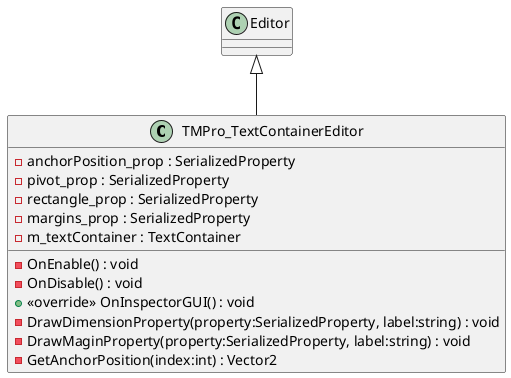 @startuml
class TMPro_TextContainerEditor {
    - anchorPosition_prop : SerializedProperty
    - pivot_prop : SerializedProperty
    - rectangle_prop : SerializedProperty
    - margins_prop : SerializedProperty
    - m_textContainer : TextContainer
    - OnEnable() : void
    - OnDisable() : void
    + <<override>> OnInspectorGUI() : void
    - DrawDimensionProperty(property:SerializedProperty, label:string) : void
    - DrawMaginProperty(property:SerializedProperty, label:string) : void
    - GetAnchorPosition(index:int) : Vector2
}
Editor <|-- TMPro_TextContainerEditor
@enduml
